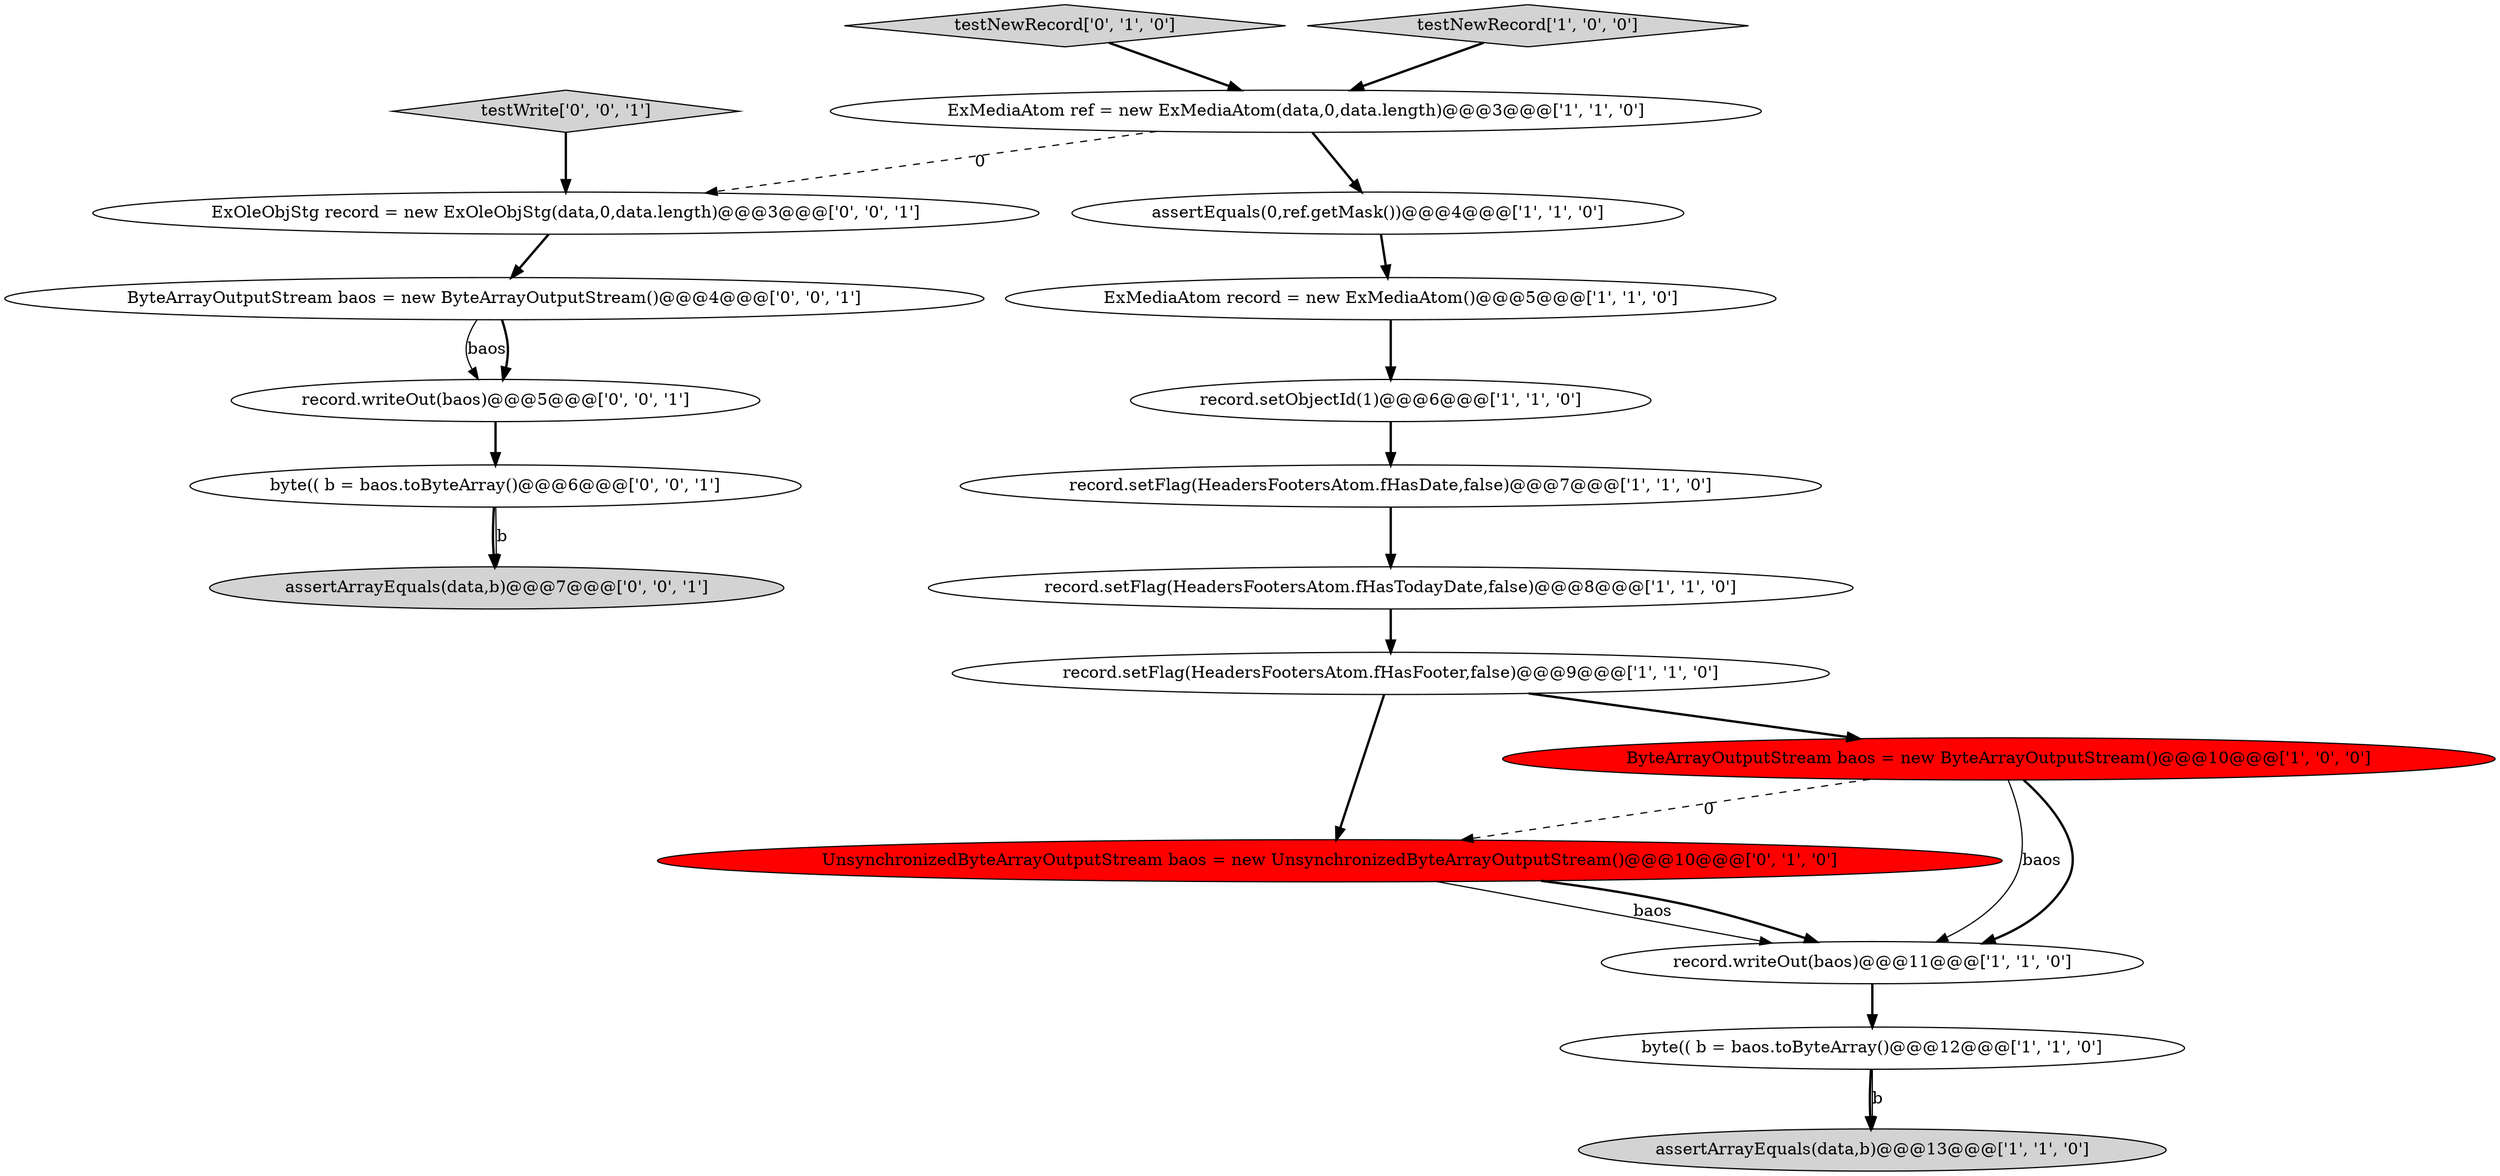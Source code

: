 digraph {
4 [style = filled, label = "assertArrayEquals(data,b)@@@13@@@['1', '1', '0']", fillcolor = lightgray, shape = ellipse image = "AAA0AAABBB1BBB"];
9 [style = filled, label = "byte(( b = baos.toByteArray()@@@12@@@['1', '1', '0']", fillcolor = white, shape = ellipse image = "AAA0AAABBB1BBB"];
15 [style = filled, label = "testWrite['0', '0', '1']", fillcolor = lightgray, shape = diamond image = "AAA0AAABBB3BBB"];
13 [style = filled, label = "testNewRecord['0', '1', '0']", fillcolor = lightgray, shape = diamond image = "AAA0AAABBB2BBB"];
3 [style = filled, label = "record.writeOut(baos)@@@11@@@['1', '1', '0']", fillcolor = white, shape = ellipse image = "AAA0AAABBB1BBB"];
10 [style = filled, label = "ExMediaAtom record = new ExMediaAtom()@@@5@@@['1', '1', '0']", fillcolor = white, shape = ellipse image = "AAA0AAABBB1BBB"];
18 [style = filled, label = "assertArrayEquals(data,b)@@@7@@@['0', '0', '1']", fillcolor = lightgray, shape = ellipse image = "AAA0AAABBB3BBB"];
12 [style = filled, label = "UnsynchronizedByteArrayOutputStream baos = new UnsynchronizedByteArrayOutputStream()@@@10@@@['0', '1', '0']", fillcolor = red, shape = ellipse image = "AAA1AAABBB2BBB"];
0 [style = filled, label = "record.setFlag(HeadersFootersAtom.fHasFooter,false)@@@9@@@['1', '1', '0']", fillcolor = white, shape = ellipse image = "AAA0AAABBB1BBB"];
1 [style = filled, label = "testNewRecord['1', '0', '0']", fillcolor = lightgray, shape = diamond image = "AAA0AAABBB1BBB"];
14 [style = filled, label = "ExOleObjStg record = new ExOleObjStg(data,0,data.length)@@@3@@@['0', '0', '1']", fillcolor = white, shape = ellipse image = "AAA0AAABBB3BBB"];
19 [style = filled, label = "byte(( b = baos.toByteArray()@@@6@@@['0', '0', '1']", fillcolor = white, shape = ellipse image = "AAA0AAABBB3BBB"];
11 [style = filled, label = "ByteArrayOutputStream baos = new ByteArrayOutputStream()@@@10@@@['1', '0', '0']", fillcolor = red, shape = ellipse image = "AAA1AAABBB1BBB"];
8 [style = filled, label = "record.setFlag(HeadersFootersAtom.fHasTodayDate,false)@@@8@@@['1', '1', '0']", fillcolor = white, shape = ellipse image = "AAA0AAABBB1BBB"];
16 [style = filled, label = "ByteArrayOutputStream baos = new ByteArrayOutputStream()@@@4@@@['0', '0', '1']", fillcolor = white, shape = ellipse image = "AAA0AAABBB3BBB"];
5 [style = filled, label = "record.setObjectId(1)@@@6@@@['1', '1', '0']", fillcolor = white, shape = ellipse image = "AAA0AAABBB1BBB"];
6 [style = filled, label = "ExMediaAtom ref = new ExMediaAtom(data,0,data.length)@@@3@@@['1', '1', '0']", fillcolor = white, shape = ellipse image = "AAA0AAABBB1BBB"];
7 [style = filled, label = "assertEquals(0,ref.getMask())@@@4@@@['1', '1', '0']", fillcolor = white, shape = ellipse image = "AAA0AAABBB1BBB"];
17 [style = filled, label = "record.writeOut(baos)@@@5@@@['0', '0', '1']", fillcolor = white, shape = ellipse image = "AAA0AAABBB3BBB"];
2 [style = filled, label = "record.setFlag(HeadersFootersAtom.fHasDate,false)@@@7@@@['1', '1', '0']", fillcolor = white, shape = ellipse image = "AAA0AAABBB1BBB"];
14->16 [style = bold, label=""];
11->3 [style = solid, label="baos"];
19->18 [style = bold, label=""];
16->17 [style = solid, label="baos"];
15->14 [style = bold, label=""];
12->3 [style = solid, label="baos"];
7->10 [style = bold, label=""];
0->12 [style = bold, label=""];
9->4 [style = bold, label=""];
0->11 [style = bold, label=""];
16->17 [style = bold, label=""];
11->12 [style = dashed, label="0"];
6->14 [style = dashed, label="0"];
17->19 [style = bold, label=""];
19->18 [style = solid, label="b"];
8->0 [style = bold, label=""];
3->9 [style = bold, label=""];
5->2 [style = bold, label=""];
1->6 [style = bold, label=""];
10->5 [style = bold, label=""];
11->3 [style = bold, label=""];
9->4 [style = solid, label="b"];
12->3 [style = bold, label=""];
13->6 [style = bold, label=""];
6->7 [style = bold, label=""];
2->8 [style = bold, label=""];
}
